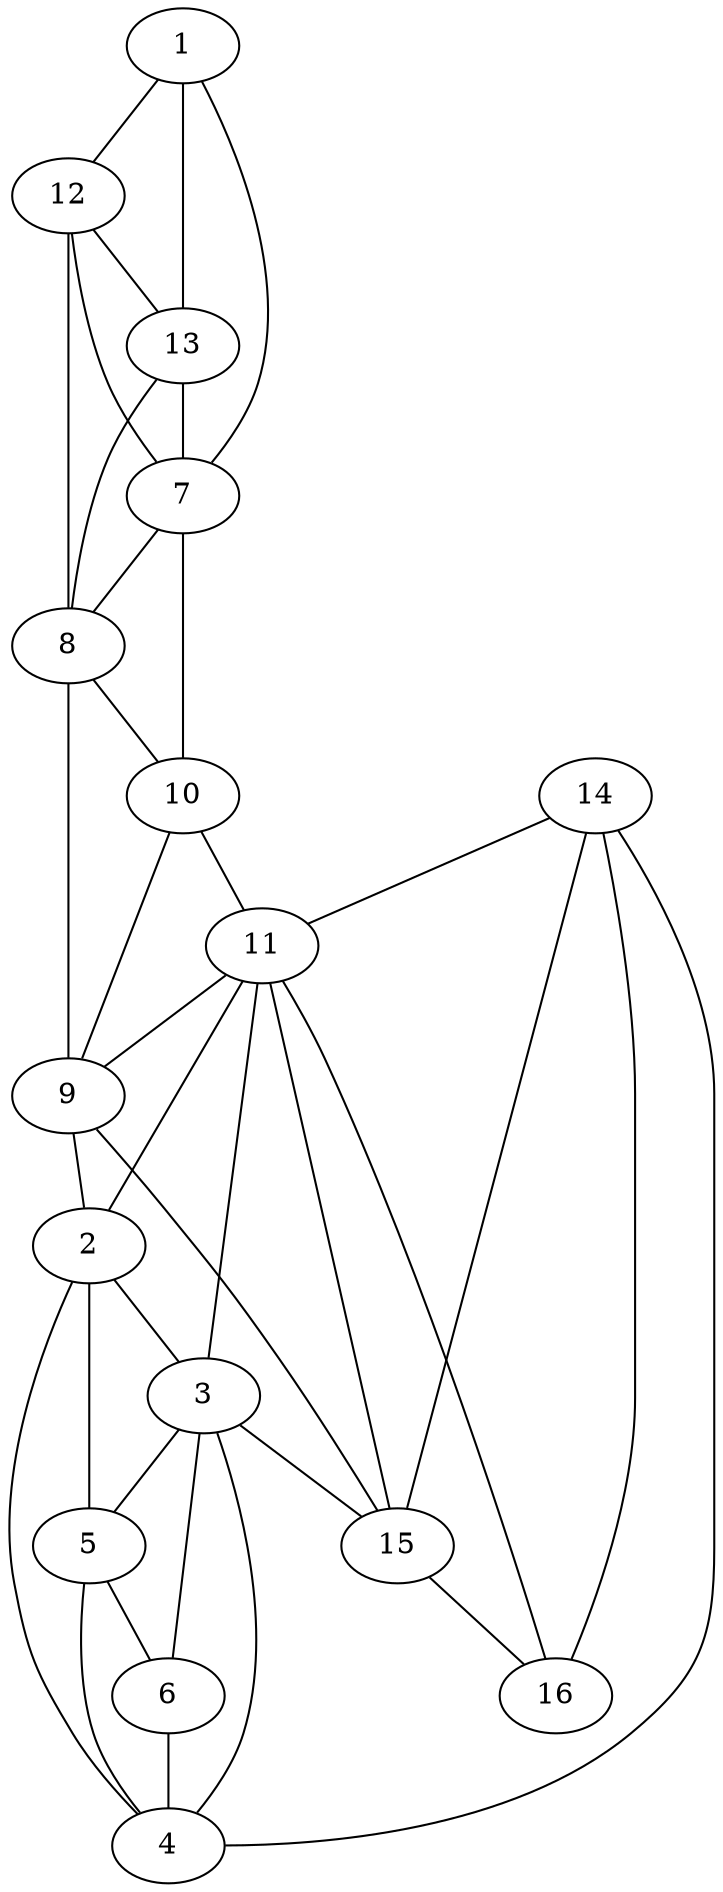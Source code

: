 graph pdb1iip {
	1	 [aaLength=14,
		sequence=VPKTAENFRALCTG,
		type=0];
	7	 [aaLength=3,
		sequence=RII,
		type=1];
	1 -- 7	 [distance0="95.27117",
		frequency=1,
		type0=3];
	12	 [aaLength=10,
		sequence=ERVGRIVLEL,
		type=1];
	1 -- 12	 [distance0="90.09215",
		frequency=1,
		type0=1];
	13	 [aaLength=8,
		sequence=RVFFDVDI,
		type=1];
	1 -- 13	 [distance0="92.17698",
		frequency=1,
		type0=2];
	2	 [aaLength=5,
		sequence=TPHLD,
		type=0];
	5	 [aaLength=22,
		sequence=DVDKILLISEDLKNIGNTFFKS,
		type=0];
	2 -- 5	 [distance0="81.2402",
		frequency=1,
		type0=3];
	3	 [aaLength=10,
		sequence=GMGVAKILEN,
		type=0];
	2 -- 3	 [distance0="23.47901",
		frequency=1,
		type0=1];
	4	 [aaLength=5,
		sequence=FPEDA,
		type=0];
	2 -- 4	 [distance0="67.93334",
		frequency=1,
		type0=2];
	11	 [aaLength=7,
		sequence=VFGQVIK,
		type=1];
	2 -- 11	 [distance0="4.0",
		frequency=1,
		type0=4];
	3 -- 5	 [distance0="61.20622",
		frequency=1,
		type0=3];
	3 -- 4	 [distance0="50.47125",
		frequency=1,
		type0=2];
	15	 [aaLength=2,
		sequence=VK,
		type=1];
	3 -- 15	 [distance0="2.0",
		frequency=1,
		type0=4];
	4 -- 5	 [distance0="16.93914",
		distance1="5.0",
		frequency=2,
		type0=1,
		type1=4];
	6	 [aaLength=61,
		sequence=NWEMAIKKYTKVLRYVEGSRAAAEDADGAKLQPVALSCVLNIGACKLKMSDWQGAVDSCLE,
		type=0];
	5 -- 6	 [distance0="39.31437",
		distance1="1.0",
		frequency=2,
		type0=2,
		type1=4];
	6 -- 3	 [distance0="85.97529",
		frequency=1,
		type0=3];
	6 -- 4	 [distance0="37.69343",
		frequency=1,
		type0=1];
	10	 [aaLength=4,
		sequence=LLSM,
		type=1];
	7 -- 10	 [distance0="42.0",
		frequency=1,
		type0=2];
	8	 [aaLength=4,
		sequence=MIQG,
		type=1];
	7 -- 8	 [distance0="6.0",
		distance1="3.0",
		frequency=2,
		type0=1,
		type1=4];
	8 -- 10	 [distance0="36.0",
		distance1="32.0",
		frequency=2,
		type0=2,
		type1=4];
	9	 [aaLength=4,
		sequence=FFIT,
		type=1];
	8 -- 9	 [distance0="51.0",
		frequency=1,
		type0=3];
	9 -- 2	 [distance0="3.0",
		frequency=1,
		type0=4];
	9 -- 10	 [distance0="15.0",
		frequency=1,
		type0=1];
	9 -- 15	 [distance0="35.0",
		frequency=1,
		type0=3];
	10 -- 11	 [distance0="31.0",
		frequency=1,
		type0=2];
	11 -- 3	 [distance0="0.0",
		frequency=1,
		type0=5];
	11 -- 9	 [distance0="16.0",
		frequency=1,
		type0=1];
	11 -- 15	 [distance0="19.0",
		frequency=1,
		type0=2];
	16	 [aaLength=2,
		sequence=KP,
		type=1];
	11 -- 16	 [distance0="23.0",
		frequency=1,
		type0=3];
	12 -- 7	 [distance0="48.0",
		distance1="38.0",
		frequency=2,
		type0=2,
		type1=4];
	12 -- 8	 [distance0="54.0",
		frequency=1,
		type0=3];
	12 -- 13	 [distance0="10.0",
		frequency=1,
		type0=1];
	13 -- 7	 [distance0="58.0",
		frequency=1,
		type0=2];
	13 -- 8	 [distance0="64.0",
		frequency=1,
		type0=3];
	14	 [aaLength=9,
		sequence=CVIAECGEL,
		type=1];
	14 -- 4	 [distance0="20.0",
		frequency=1,
		type0=4];
	14 -- 11	 [distance0="28.0",
		frequency=1,
		type0=3];
	14 -- 15	 [distance0="9.0",
		frequency=1,
		type0=2];
	14 -- 16	 [distance0="5.0",
		frequency=1,
		type0=1];
	15 -- 16	 [distance0="4.0",
		distance1="2.0",
		frequency=2,
		type0=1,
		type1=4];
}
